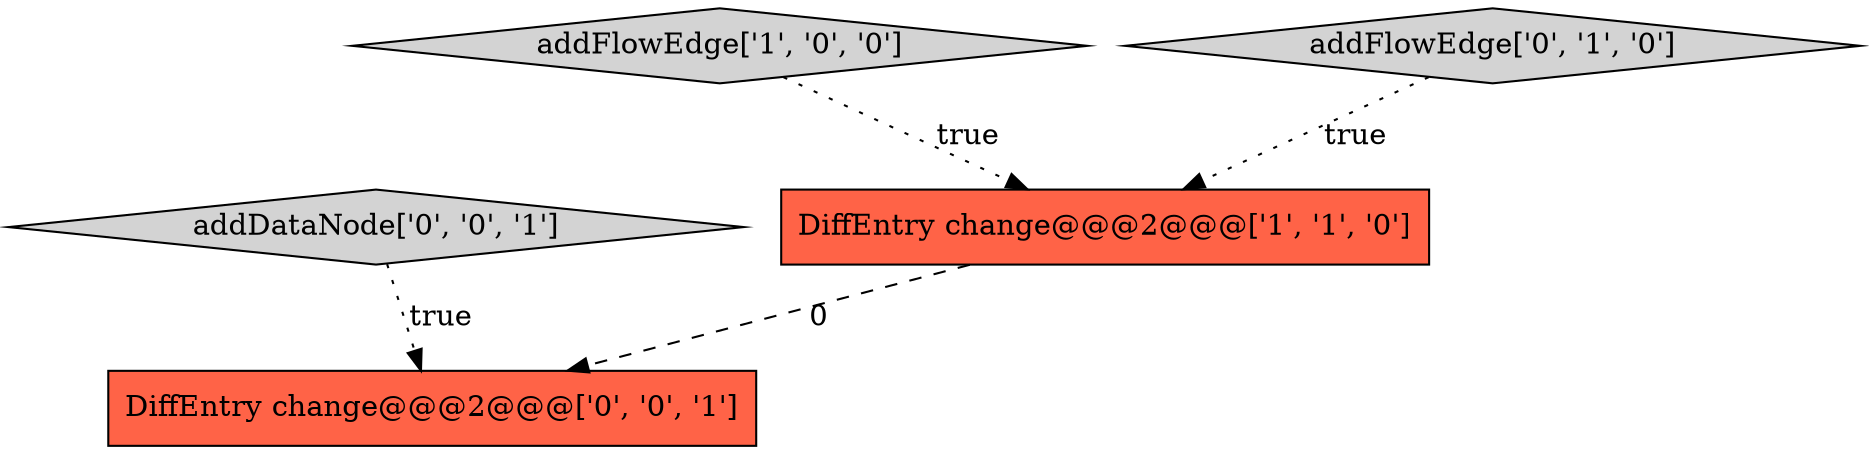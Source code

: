 digraph {
3 [style = filled, label = "addDataNode['0', '0', '1']", fillcolor = lightgray, shape = diamond image = "AAA0AAABBB3BBB"];
4 [style = filled, label = "DiffEntry change@@@2@@@['0', '0', '1']", fillcolor = tomato, shape = box image = "AAA0AAABBB3BBB"];
0 [style = filled, label = "DiffEntry change@@@2@@@['1', '1', '0']", fillcolor = tomato, shape = box image = "AAA0AAABBB1BBB"];
1 [style = filled, label = "addFlowEdge['1', '0', '0']", fillcolor = lightgray, shape = diamond image = "AAA0AAABBB1BBB"];
2 [style = filled, label = "addFlowEdge['0', '1', '0']", fillcolor = lightgray, shape = diamond image = "AAA0AAABBB2BBB"];
2->0 [style = dotted, label="true"];
0->4 [style = dashed, label="0"];
3->4 [style = dotted, label="true"];
1->0 [style = dotted, label="true"];
}

